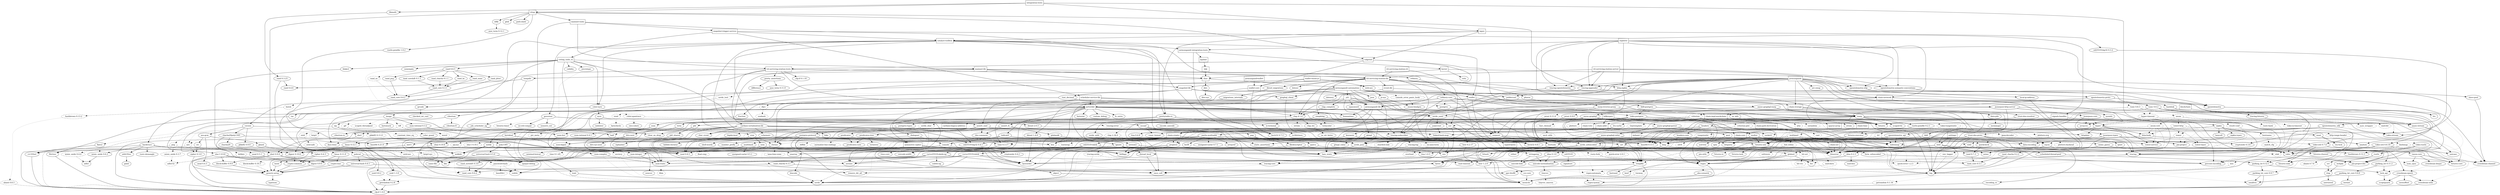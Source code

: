 digraph {
    0 [ label = "catalyst-toolbox" shape = box]
    1 [ label = "chain-addr" shape = box]
    2 [ label = "chain-core" shape = box]
    3 [ label = "chain-ser" shape = box]
    4 [ label = "chain-crypto" shape = box]
    5 [ label = "typed-bytes" shape = box]
    6 [ label = "chain-impl-mockchain" shape = box]
    7 [ label = "cardano-legacy-address" shape = box]
    8 [ label = "chain-time" shape = box]
    9 [ label = "chain-vote" shape = box]
    10 [ label = "imhamt" shape = box]
    11 [ label = "sparse-array" shape = box]
    12 [ label = "chain-storage" shape = box]
    13 [ label = "jcli" shape = box]
    14 [ label = "jormungandr-lib" shape = box]
    15 [ label = "jormungandr-automation" shape = box]
    16 [ label = "jortestkit" shape = box]
    17 [ label = "jormungandr-integration-tests" shape = box]
    18 [ label = "hersir" shape = box]
    19 [ label = "thor" shape = box]
    20 [ label = "loki" shape = box]
    21 [ label = "mjolnir" shape = box]
    22 [ label = "snapshot-lib" shape = box]
    23 [ label = "symmetric-cipher" shape = box]
    24 [ label = "vit-servicing-station-lib" shape = box]
    25 [ label = "event-db" shape = box]
    26 [ label = "vit-servicing-station-tests" shape = box]
    27 [ label = "wallet" shape = box]
    28 [ label = "chain-path-derivation" shape = box]
    29 [ label = "hdkeygen" shape = box]
    30 [ label = "chain-network" shape = box]
    31 [ label = "jormungandrwallet" shape = box]
    32 [ label = "wallet-core" shape = box]
    33 [ label = "wallet-wasm-js" shape = box]
    34 [ label = "jormungandr" shape = box]
    35 [ label = "explorer" shape = box]
    36 [ label = "settings" shape = box]
    37 [ label = "blockchain" shape = box]
    38 [ label = "vit-servicing-station-cli" shape = box]
    39 [ label = "vit-servicing-station-server" shape = box]
    40 [ label = "iapyx" shape = box]
    41 [ label = "valgrind" shape = box]
    42 [ label = "vitup" shape = box]
    43 [ label = "mainnet-lib" shape = box]
    44 [ label = "mainnet-tools" shape = box]
    45 [ label = "scheduler-service-lib" shape = box]
    46 [ label = "signals-handler" shape = box]
    47 [ label = "snapshot-trigger-service" shape = box]
    48 [ label = "voting_tools_rs" shape = box]
    49 [ label = "integration-tests" shape = box]
    50 [ label = "assert_fs" ]
    51 [ label = "bech32 0.8.1" ]
    52 [ label = "clap 4.1.4" ]
    53 [ label = "color-eyre" ]
    54 [ label = "csv" ]
    55 [ label = "fraction" ]
    56 [ label = "futures" ]
    57 [ label = "gag" ]
    58 [ label = "governor" ]
    59 [ label = "graphql_client" ]
    60 [ label = "hex" ]
    61 [ label = "image" ]
    62 [ label = "itertools" ]
    63 [ label = "once_cell" ]
    64 [ label = "qrcode" ]
    65 [ label = "quircs" ]
    66 [ label = "rand 0.8.5" ]
    67 [ label = "rand_chacha 0.3.1" ]
    68 [ label = "rayon" ]
    69 [ label = "regex" ]
    70 [ label = "reqwest" ]
    71 [ label = "rust_decimal" ]
    72 [ label = "serde" ]
    73 [ label = "serde_json" ]
    74 [ label = "serde_yaml" ]
    75 [ label = "sscanf" ]
    76 [ label = "thiserror" ]
    77 [ label = "time 0.3.17" ]
    78 [ label = "tokio" ]
    79 [ label = "tracing" ]
    80 [ label = "tracing-subscriber" ]
    81 [ label = "url" ]
    82 [ label = "cryptoxide 0.4.2" ]
    83 [ label = "proptest" ]
    84 [ label = "quickcheck" ]
    85 [ label = "curve25519-dalek-ng" ]
    86 [ label = "ed25519-bip32 0.4.1" ]
    87 [ label = "ed25519-dalek" ]
    88 [ label = "generic-array" ]
    89 [ label = "rand_core 0.6.4" ]
    90 [ label = "sha2 0.10.6" ]
    91 [ label = "lazy_static" ]
    92 [ label = "strum" ]
    93 [ label = "cbor_event" ]
    94 [ label = "const_format" ]
    95 [ label = "criterion" style = dashed]
    96 [ label = "data-pile" ]
    97 [ label = "sled" ]
    98 [ label = "tempfile" ]
    99 [ label = "base64 0.13.1" ]
    100 [ label = "bincode" ]
    101 [ label = "bytes" ]
    102 [ label = "clap_complete" ]
    103 [ label = "gtmpl" ]
    104 [ label = "rpassword" ]
    105 [ label = "http" ]
    106 [ label = "humantime" ]
    107 [ label = "parity-multiaddr" ]
    108 [ label = "serde_with" ]
    109 [ label = "assert_cmd" ]
    110 [ label = "bytesize" ]
    111 [ label = "custom_debug" ]
    112 [ label = "flate2" ]
    113 [ label = "fs_extra" ]
    114 [ label = "json" ]
    115 [ label = "keynesis" ]
    116 [ label = "log" ]
    117 [ label = "netstat2" ]
    118 [ label = "os_info" ]
    119 [ label = "poldercast" ]
    120 [ label = "predicates" ]
    121 [ label = "prost 0.9.0" ]
    122 [ label = "semver" ]
    123 [ label = "sysinfo" ]
    124 [ label = "tar" ]
    125 [ label = "tokio-stream" ]
    126 [ label = "tonic 0.6.2" ]
    127 [ label = "warp" ]
    128 [ label = "zip" ]
    129 [ label = "console" ]
    130 [ label = "dialoguer" ]
    131 [ label = "indicatif" ]
    132 [ label = "sha-1 0.9.8" ]
    133 [ label = "sha2 0.9.9" ]
    134 [ label = "bech32 0.7.3" ]
    135 [ label = "yaml-rust" ]
    136 [ label = "ctrlc" ]
    137 [ label = "slave-pool" ]
    138 [ label = "cocoon" ]
    139 [ label = "dirs" ]
    140 [ label = "serde_test" style = dashed]
    141 [ label = "zeroize" ]
    142 [ label = "diesel 1.4.8" ]
    143 [ label = "diesel_migrations" ]
    144 [ label = "dotenv" ]
    145 [ label = "http-zipkin" ]
    146 [ label = "notify" ]
    147 [ label = "r2d2" ]
    148 [ label = "simplelog" ]
    149 [ label = "tracing-futures" ]
    150 [ label = "bb8" ]
    151 [ label = "bb8-postgres" ]
    152 [ label = "dotenvy" ]
    153 [ label = "tokio-postgres" ]
    154 [ label = "cfg-if 0.1.10" ]
    155 [ label = "chrono" ]
    156 [ label = "dyn-clone" ]
    157 [ label = "fake" ]
    158 [ label = "hyper" ]
    159 [ label = "postgres" ]
    160 [ label = "pretty_assertions" ]
    161 [ label = "rand 0.7.3" ]
    162 [ label = "rand_core 0.5.1" ]
    163 [ label = "refinery" ]
    164 [ label = "hashlink" ]
    165 [ label = "http-body" ]
    166 [ label = "pin-project" ]
    167 [ label = "clear_on_drop" ]
    168 [ label = "console_error_panic_hook" style = dashed]
    169 [ label = "getrandom 0.2.8" ]
    170 [ label = "js-sys" ]
    171 [ label = "wasm-bindgen" ]
    172 [ label = "web-sys" ]
    173 [ label = "arc-swap" ]
    174 [ label = "jsonrpsee-core" ]
    175 [ label = "jsonrpsee-http-server" ]
    176 [ label = "linked-hash-map" ]
    177 [ label = "local-ip-address" ]
    178 [ label = "lru" ]
    179 [ label = "opentelemetry" ]
    180 [ label = "opentelemetry-otlp" ]
    181 [ label = "opentelemetry-semantic-conventions" ]
    182 [ label = "tokio-util 0.6.10" ]
    183 [ label = "tracing-appender" ]
    184 [ label = "tracing-opentelemetry" ]
    185 [ label = "trust-dns-resolver" ]
    186 [ label = "anyhow" ]
    187 [ label = "async-graphql" ]
    188 [ label = "async-graphql-warp" ]
    189 [ label = "futures-channel" ]
    190 [ label = "futures-util" ]
    191 [ label = "ed25519-bip32 0.3.2" ]
    192 [ label = "prettytable-rs" ]
    193 [ label = "warp-reverse-proxy" ]
    194 [ label = "diffy" ]
    195 [ label = "glob" ]
    196 [ label = "path-slash" ]
    197 [ label = "rustls" ]
    198 [ label = "rustls-pemfile 1.0.2" ]
    199 [ label = "tempdir" ]
    200 [ label = "tokio-rustls" ]
    201 [ label = "uuid 0.8.2" ]
    202 [ label = "walkdir" ]
    203 [ label = "cardano-serialization-lib" ]
    204 [ label = "pharos" ]
    205 [ label = "job_scheduler_ng" ]
    206 [ label = "num-traits" ]
    207 [ label = "uuid 1.3.0" ]
    208 [ label = "bigdecimal" ]
    209 [ label = "blake2" ]
    210 [ label = "bytekind" ]
    211 [ label = "ciborium" ]
    212 [ label = "diesel 2.0.3" ]
    213 [ label = "microtype" ]
    214 [ label = "nonempty" ]
    215 [ label = "rand 0.6.5" ]
    216 [ label = "rand_core 0.4.2" ]
    217 [ label = "validity" ]
    218 [ label = "base64 0.21.0" ]
    219 [ label = "cfg-if 1.0.0" ]
    220 [ label = "libmath" ]
    221 [ label = "rand_chacha 0.2.2" ]
    222 [ label = "doc-comment" ]
    223 [ label = "globwalk" ]
    224 [ label = "predicates-core" ]
    225 [ label = "predicates-tree" ]
    226 [ label = "bitflags" ]
    227 [ label = "clap_lex" ]
    228 [ label = "is-terminal" ]
    229 [ label = "strsim" style = dashed]
    230 [ label = "termcolor" style = dashed]
    231 [ label = "backtrace" ]
    232 [ label = "color-spantrace" style = dashed]
    233 [ label = "eyre" ]
    234 [ label = "indenter" ]
    235 [ label = "owo-colors" ]
    236 [ label = "tracing-error" style = dashed]
    237 [ label = "bstr 0.2.17" ]
    238 [ label = "csv-core" ]
    239 [ label = "itoa 0.4.8" ]
    240 [ label = "ryu" ]
    241 [ label = "num" ]
    242 [ label = "futures-core" ]
    243 [ label = "futures-executor" ]
    244 [ label = "futures-io" ]
    245 [ label = "futures-sink" ]
    246 [ label = "futures-task" ]
    247 [ label = "filedescriptor" ]
    248 [ label = "futures-timer" style = dashed]
    249 [ label = "no-std-compat" ]
    250 [ label = "nonzero_ext" ]
    251 [ label = "parking_lot 0.12.1" ]
    252 [ label = "smallvec" ]
    253 [ label = "bytemuck" ]
    254 [ label = "byteorder" ]
    255 [ label = "color_quant" ]
    256 [ label = "gif" style = dashed]
    257 [ label = "jpeg-decoder" style = dashed]
    258 [ label = "num-iter" ]
    259 [ label = "num-rational 0.3.2" ]
    260 [ label = "png" style = dashed]
    261 [ label = "scoped_threadpool" style = dashed]
    262 [ label = "tiff" style = dashed]
    263 [ label = "either" ]
    264 [ label = "checked_int_cast" ]
    265 [ label = "ppv-lite86" ]
    266 [ label = "rayon-core" ]
    267 [ label = "aho-corasick" ]
    268 [ label = "memchr" ]
    269 [ label = "regex-syntax" ]
    270 [ label = "serde_urlencoded" ]
    271 [ label = "tower-service" ]
    272 [ label = "arrayvec" ]
    273 [ label = "borsh" style = dashed]
    274 [ label = "bytecheck" style = dashed]
    275 [ label = "rkyv" style = dashed]
    276 [ label = "itoa 1.0.5" ]
    277 [ label = "indexmap" ]
    278 [ label = "time-core" ]
    279 [ label = "mio" style = dashed]
    280 [ label = "num_cpus" ]
    281 [ label = "pin-project-lite" ]
    282 [ label = "tracing-core" ]
    283 [ label = "matchers" style = dashed]
    284 [ label = "nu-ansi-term" style = dashed]
    285 [ label = "sharded-slab" style = dashed]
    286 [ label = "thread_local" ]
    287 [ label = "tracing-log" style = dashed]
    288 [ label = "tracing-serde" style = dashed]
    289 [ label = "form_urlencoded" ]
    290 [ label = "idna 0.3.0" ]
    291 [ label = "percent-encoding" ]
    292 [ label = "bit-set" style = dashed]
    293 [ label = "quick-error 2.0.1" style = dashed]
    294 [ label = "rand_xorshift 0.3.0" ]
    295 [ label = "rusty-fork" style = dashed]
    296 [ label = "unarray" ]
    297 [ label = "env_logger" style = dashed]
    298 [ label = "digest 0.9.0" ]
    299 [ label = "subtle-ng" ]
    300 [ label = "curve25519-dalek" ]
    301 [ label = "ed25519" ]
    302 [ label = "typenum" ]
    303 [ label = "digest 0.10.6" ]
    304 [ label = "atty" style = dashed]
    305 [ label = "cast" style = dashed]
    306 [ label = "clap 2.34.0" style = dashed]
    307 [ label = "criterion-plot" style = dashed]
    308 [ label = "oorandom" style = dashed]
    309 [ label = "plotters" style = dashed]
    310 [ label = "serde_cbor" style = dashed]
    311 [ label = "tinytemplate" style = dashed]
    312 [ label = "memmap2" ]
    313 [ label = "crc32fast" ]
    314 [ label = "crossbeam-epoch" ]
    315 [ label = "crossbeam-utils" ]
    316 [ label = "fxhash" ]
    317 [ label = "libc" ]
    318 [ label = "parking_lot 0.11.2" ]
    319 [ label = "fastrand" ]
    320 [ label = "remove_dir_all" ]
    321 [ label = "gtmpl_value" ]
    322 [ label = "fnv" ]
    323 [ label = "arrayref" ]
    324 [ label = "bs58" ]
    325 [ label = "data-encoding" ]
    326 [ label = "multihash" ]
    327 [ label = "static_assertions" ]
    328 [ label = "unsigned-varint 0.7.1" ]
    329 [ label = "bstr 1.2.0" ]
    330 [ label = "wait-timeout" ]
    331 [ label = "miniz_oxide 0.6.2" ]
    332 [ label = "cryptoxide 0.3.6" ]
    333 [ label = "difflib" style = dashed]
    334 [ label = "float-cmp" style = dashed]
    335 [ label = "normalize-line-endings" style = dashed]
    336 [ label = "filetime" ]
    337 [ label = "tokio-util 0.7.4" ]
    338 [ label = "async-stream" ]
    339 [ label = "h2" style = dashed]
    340 [ label = "hyper-timeout" style = dashed]
    341 [ label = "tower" style = dashed]
    342 [ label = "tower-layer" ]
    343 [ label = "headers" ]
    344 [ label = "mime" ]
    345 [ label = "mime_guess" ]
    346 [ label = "multipart" style = dashed]
    347 [ label = "rustls-pemfile 0.2.1" ]
    348 [ label = "scoped-tls" ]
    349 [ label = "tokio-tungstenite" style = dashed]
    350 [ label = "aes" style = dashed]
    351 [ label = "bzip2" style = dashed]
    352 [ label = "constant_time_eq" style = dashed]
    353 [ label = "hmac 0.12.1" ]
    354 [ label = "pbkdf2 0.11.0" style = dashed]
    355 [ label = "sha1" ]
    356 [ label = "zstd" style = dashed]
    357 [ label = "unicode-width" ]
    358 [ label = "shell-words" ]
    359 [ label = "number_prefix" ]
    360 [ label = "block-buffer 0.9.0" ]
    361 [ label = "opaque-debug" ]
    362 [ label = "crossbeam-channel" ]
    363 [ label = "aes-gcm" ]
    364 [ label = "chacha20poly1305" ]
    365 [ label = "hmac 0.11.0" ]
    366 [ label = "pbkdf2 0.9.0" ]
    367 [ label = "dirs-sys" ]
    368 [ label = "pq-sys" style = dashed]
    369 [ label = "migrations_internals" ]
    370 [ label = "zipkin" ]
    371 [ label = "scheduled-thread-pool" ]
    372 [ label = "fallible-iterator" ]
    373 [ label = "phf" ]
    374 [ label = "postgres-protocol" ]
    375 [ label = "postgres-types" ]
    376 [ label = "socket2" ]
    377 [ label = "iana-time-zone" style = dashed]
    378 [ label = "num-integer" ]
    379 [ label = "time 0.1.45" style = dashed]
    380 [ label = "httparse" ]
    381 [ label = "httpdate" ]
    382 [ label = "want" ]
    383 [ label = "ansi_term 0.11.0" ]
    384 [ label = "difference" ]
    385 [ label = "getrandom 0.1.16" style = dashed]
    386 [ label = "refinery-core" ]
    387 [ label = "hashbrown 0.12.3" ]
    388 [ label = "beef" ]
    389 [ label = "jsonrpsee-types" ]
    390 [ label = "rustc-hash" style = dashed]
    391 [ label = "globset" ]
    392 [ label = "unicase" ]
    393 [ label = "opentelemetry_api" ]
    394 [ label = "opentelemetry_sdk" ]
    395 [ label = "opentelemetry-proto" ]
    396 [ label = "prost 0.11.6" style = dashed]
    397 [ label = "tonic 0.8.3" style = dashed]
    398 [ label = "slab" style = dashed]
    399 [ label = "lru-cache" ]
    400 [ label = "resolv-conf" style = dashed]
    401 [ label = "trust-dns-proto" ]
    402 [ label = "async-graphql-parser" ]
    403 [ label = "async-graphql-value" ]
    404 [ label = "fast_chemail" style = dashed]
    405 [ label = "multer" ]
    406 [ label = "pin-utils" ]
    407 [ label = "encode_unicode" ]
    408 [ label = "term" ]
    409 [ label = "ansi_term 0.12.1" ]
    410 [ label = "ring" ]
    411 [ label = "sct" ]
    412 [ label = "webpki" ]
    413 [ label = "rand 0.4.6" ]
    414 [ label = "same-file" ]
    415 [ label = "num-bigint" ]
    416 [ label = "schemars" ]
    417 [ label = "cron" ]
    418 [ label = "libm" style = dashed]
    419 [ label = "ciborium-io" ]
    420 [ label = "ciborium-ll" ]
    421 [ label = "secrecy" style = dashed]
    422 [ label = "rand_chacha 0.1.1" ]
    423 [ label = "rand_hc" ]
    424 [ label = "rand_isaac" ]
    425 [ label = "rand_jitter" ]
    426 [ label = "rand_os" style = dashed]
    427 [ label = "rand_pcg" ]
    428 [ label = "rand_xorshift 0.1.1" ]
    429 [ label = "rand 0.3.23" ]
    430 [ label = "ignore" ]
    431 [ label = "termtree" ]
    432 [ label = "os_str_bytes" ]
    433 [ label = "io-lifetimes" ]
    434 [ label = "addr2line" ]
    435 [ label = "object" ]
    436 [ label = "rustc-demangle" ]
    437 [ label = "regex-automata" style = dashed]
    438 [ label = "num-complex" ]
    439 [ label = "num-rational 0.4.1" ]
    440 [ label = "lock_api" ]
    441 [ label = "parking_lot_core 0.9.7" ]
    442 [ label = "weezl" style = dashed]
    443 [ label = "deflate" style = dashed]
    444 [ label = "miniz_oxide 0.3.7" style = dashed]
    445 [ label = "miniz_oxide 0.4.4" style = dashed]
    446 [ label = "crossbeam-deque" ]
    447 [ label = "hashbrown 0.13.2" style = dashed]
    448 [ label = "ptr_meta" style = dashed]
    449 [ label = "rend" style = dashed]
    450 [ label = "seahash" style = dashed]
    451 [ label = "overload" style = dashed]
    452 [ label = "unicode-bidi" ]
    453 [ label = "unicode-normalization" ]
    454 [ label = "bit-vec" style = dashed]
    455 [ label = "quick-error 1.2.3" style = dashed]
    456 [ label = "subtle" ]
    457 [ label = "signature" ]
    458 [ label = "block-buffer 0.10.3" style = dashed]
    459 [ label = "crypto-common" ]
    460 [ label = "textwrap" style = dashed]
    461 [ label = "plotters-backend" style = dashed]
    462 [ label = "plotters-svg" style = dashed]
    463 [ label = "half" ]
    464 [ label = "memoffset" ]
    465 [ label = "scopeguard" ]
    466 [ label = "instant" ]
    467 [ label = "parking_lot_core 0.8.6" ]
    468 [ label = "unsigned-varint 0.5.1" ]
    469 [ label = "adler" ]
    470 [ label = "tokio-io-timeout" style = dashed]
    471 [ label = "headers-core" ]
    472 [ label = "buf_redux" style = dashed]
    473 [ label = "safemem" style = dashed]
    474 [ label = "twoway" style = dashed]
    475 [ label = "tungstenite" style = dashed]
    476 [ label = "cipher 0.3.0" ]
    477 [ label = "bzip2-sys" style = dashed]
    478 [ label = "password-hash" style = dashed]
    479 [ label = "zstd-safe" style = dashed]
    480 [ label = "aead 0.4.3" ]
    481 [ label = "ctr" ]
    482 [ label = "ghash" ]
    483 [ label = "aead 0.5.1" ]
    484 [ label = "chacha20" ]
    485 [ label = "cipher 0.4.3" ]
    486 [ label = "poly1305" ]
    487 [ label = "crypto-mac" ]
    488 [ label = "lazycell" ]
    489 [ label = "zipkin-types" ]
    490 [ label = "phf_shared" ]
    491 [ label = "md-5" ]
    492 [ label = "stringprep" ]
    493 [ label = "try-lock" ]
    494 [ label = "siphasher" ]
    495 [ label = "toml" ]
    496 [ label = "ahash 0.7.6" style = dashed]
    497 [ label = "dashmap" style = dashed]
    498 [ label = "axum" style = dashed]
    499 [ label = "hostname" style = dashed]
    500 [ label = "idna 0.2.3" ]
    501 [ label = "ipnet" ]
    502 [ label = "tinyvec" ]
    503 [ label = "pest" ]
    504 [ label = "ascii_utils" style = dashed]
    505 [ label = "encoding_rs" ]
    506 [ label = "spin" ]
    507 [ label = "dirs-next" ]
    508 [ label = "untrusted" ]
    509 [ label = "nom" ]
    510 [ label = "rand_core 0.3.1" ]
    511 [ label = "gimli" ]
    512 [ label = "adler32" style = dashed]
    513 [ label = "ahash 0.8.3" style = dashed]
    514 [ label = "sha-1 0.10.1" style = dashed]
    515 [ label = "utf-8" style = dashed]
    516 [ label = "base64ct" style = dashed]
    517 [ label = "zstd-sys" style = dashed]
    518 [ label = "polyval" ]
    519 [ label = "inout" ]
    520 [ label = "universal-hash 0.5.0" ]
    521 [ label = "axum-core" style = dashed]
    522 [ label = "matchit" style = dashed]
    523 [ label = "sync_wrapper" style = dashed]
    524 [ label = "tower-http" style = dashed]
    525 [ label = "match_cfg" style = dashed]
    526 [ label = "matches" ]
    527 [ label = "tinyvec_macros" style = dashed]
    528 [ label = "ucd-trie" ]
    529 [ label = "dirs-sys-next" ]
    530 [ label = "minimal-lexical" ]
    531 [ label = "universal-hash 0.4.1" ]
    532 [ label = "http-range-header" style = dashed]
    0 -> 53 [ ]
    0 -> 57 [ ]
    0 -> 58 [ ]
    0 -> 17 [ ]
    0 -> 64 [ ]
    0 -> 65 [ ]
    0 -> 75 [ ]
    0 -> 23 [ ]
    0 -> 24 [ ]
    0 -> 27 [ ]
    1 -> 2 [ ]
    1 -> 4 [ ]
    2 -> 3 [ ]
    3 -> 76 [ ]
    4 -> 51 [ ]
    4 -> 85 [ ]
    4 -> 86 [ ]
    4 -> 87 [ ]
    4 -> 60 [ ]
    4 -> 83 [ style = dotted]
    4 -> 84 [ style = dotted]
    4 -> 68 [ ]
    4 -> 90 [ ]
    4 -> 5 [ ]
    6 -> 7 [ ]
    6 -> 1 [ ]
    6 -> 8 [ ]
    6 -> 9 [ ]
    6 -> 10 [ ]
    6 -> 11 [ ]
    6 -> 92 [ ]
    6 -> 79 [ ]
    7 -> 93 [ ]
    7 -> 86 [ ]
    8 -> 2 [ ]
    8 -> 83 [ style = dotted]
    8 -> 84 [ style = dotted]
    9 -> 2 [ ]
    9 -> 4 [ ]
    9 -> 94 [ ]
    10 -> 83 [ style = dotted]
    10 -> 76 [ ]
    12 -> 95 [ style = dotted]
    12 -> 96 [ ]
    12 -> 89 [ style = dotted]
    12 -> 97 [ ]
    12 -> 98 [ style = dotted]
    12 -> 76 [ ]
    13 -> 100 [ ]
    13 -> 102 [ ]
    13 -> 103 [ ]
    13 -> 14 [ ]
    13 -> 70 [ ]
    13 -> 104 [ ]
    13 -> 74 [ ]
    14 -> 6 [ ]
    14 -> 105 [ ]
    14 -> 106 [ ]
    14 -> 107 [ ]
    14 -> 108 [ ]
    15 -> 109 [ ]
    15 -> 12 [ ]
    15 -> 59 [ ]
    15 -> 13 [ ]
    15 -> 16 [ ]
    15 -> 114 [ ]
    15 -> 117 [ ]
    15 -> 119 [ ]
    15 -> 126 [ ]
    15 -> 80 [ ]
    16 -> 50 [ ]
    16 -> 51 [ ]
    16 -> 110 [ ]
    16 -> 54 [ ]
    16 -> 111 [ ]
    16 -> 130 [ ]
    16 -> 113 [ ]
    16 -> 60 [ ]
    16 -> 106 [ ]
    16 -> 131 [ ]
    16 -> 118 [ ]
    16 -> 70 [ ]
    16 -> 122 [ ]
    16 -> 74 [ ]
    16 -> 132 [ ]
    16 -> 133 [ ]
    16 -> 123 [ ]
    16 -> 124 [ ]
    16 -> 127 [ ]
    16 -> 128 [ ]
    17 -> 134 [ ]
    17 -> 18 [ ]
    17 -> 21 [ ]
    18 -> 136 [ ]
    18 -> 137 [ ]
    18 -> 19 [ ]
    19 -> 138 [ ]
    19 -> 139 [ ]
    19 -> 15 [ ]
    20 -> 19 [ ]
    21 -> 20 [ ]
    22 -> 55 [ ]
    22 -> 59 [ ]
    22 -> 14 [ ]
    22 -> 70 [ ]
    22 -> 71 [ ]
    22 -> 140 [ style = dotted]
    23 -> 82 [ ]
    23 -> 66 [ ]
    23 -> 76 [ ]
    23 -> 141 [ ]
    24 -> 52 [ ]
    24 -> 143 [ ]
    24 -> 144 [ ]
    24 -> 25 [ ]
    24 -> 145 [ ]
    24 -> 62 [ ]
    24 -> 146 [ ]
    24 -> 148 [ ]
    24 -> 22 [ ]
    24 -> 149 [ ]
    24 -> 80 [ ]
    24 -> 127 [ ]
    25 -> 151 [ ]
    25 -> 152 [ ]
    26 -> 109 [ ]
    26 -> 154 [ ]
    26 -> 156 [ ]
    26 -> 157 [ ]
    26 -> 16 [ ]
    26 -> 160 [ ]
    26 -> 163 [ ]
    26 -> 24 [ ]
    27 -> 164 [ ]
    27 -> 29 [ ]
    27 -> 62 [ ]
    27 -> 14 [ ]
    28 -> 76 [ ]
    29 -> 7 [ ]
    29 -> 1 [ ]
    29 -> 28 [ ]
    30 -> 4 [ ]
    30 -> 56 [ ]
    30 -> 76 [ ]
    30 -> 126 [ ]
    31 -> 32 [ ]
    32 -> 134 [ ]
    32 -> 23 [ ]
    32 -> 27 [ ]
    33 -> 167 [ ]
    33 -> 168 [ style = dotted]
    33 -> 32 [ ]
    33 -> 172 [ ]
    34 -> 173 [ ]
    34 -> 30 [ ]
    34 -> 12 [ ]
    34 -> 52 [ ]
    34 -> 145 [ ]
    34 -> 14 [ ]
    34 -> 175 [ ]
    34 -> 177 [ ]
    34 -> 180 [ ]
    34 -> 181 [ ]
    34 -> 119 [ ]
    34 -> 70 [ ]
    34 -> 74 [ ]
    34 -> 183 [ ]
    34 -> 184 [ ]
    34 -> 185 [ ]
    34 -> 127 [ ]
    35 -> 186 [ ]
    35 -> 188 [ ]
    35 -> 30 [ ]
    35 -> 145 [ ]
    35 -> 17 [ ]
    35 -> 180 [ ]
    35 -> 181 [ ]
    35 -> 183 [ ]
    35 -> 184 [ ]
    36 -> 97 [ ]
    36 -> 76 [ ]
    37 -> 6 [ ]
    37 -> 178 [ ]
    38 -> 54 [ ]
    38 -> 24 [ ]
    39 -> 180 [ ]
    39 -> 181 [ ]
    39 -> 183 [ ]
    39 -> 184 [ ]
    39 -> 24 [ ]
    40 -> 0 [ ]
    40 -> 191 [ ]
    40 -> 192 [ ]
    40 -> 41 [ ]
    41 -> 15 [ ]
    41 -> 26 [ ]
    41 -> 32 [ ]
    41 -> 193 [ ]
    42 -> 194 [ ]
    42 -> 195 [ ]
    42 -> 44 [ ]
    42 -> 196 [ ]
    42 -> 198 [ ]
    42 -> 183 [ ]
    42 -> 201 [ ]
    42 -> 41 [ ]
    43 -> 203 [ ]
    43 -> 204 [ ]
    43 -> 22 [ ]
    43 -> 199 [ ]
    43 -> 19 [ ]
    44 -> 205 [ ]
    44 -> 192 [ ]
    44 -> 47 [ ]
    44 -> 26 [ ]
    45 -> 155 [ ]
    45 -> 52 [ ]
    45 -> 56 [ ]
    45 -> 16 [ ]
    45 -> 207 [ ]
    46 -> 56 [ ]
    46 -> 78 [ ]
    47 -> 0 [ ]
    47 -> 45 [ ]
    47 -> 46 [ ]
    47 -> 48 [ ]
    48 -> 209 [ ]
    48 -> 210 [ ]
    48 -> 211 [ ]
    48 -> 53 [ ]
    48 -> 212 [ ]
    48 -> 43 [ ]
    48 -> 213 [ ]
    48 -> 214 [ ]
    48 -> 215 [ ]
    48 -> 217 [ ]
    49 -> 40 [ ]
    49 -> 220 [ ]
    49 -> 221 [ ]
    49 -> 42 [ ]
    50 -> 222 [ ]
    50 -> 223 [ ]
    50 -> 120 [ ]
    50 -> 225 [ ]
    50 -> 98 [ ]
    52 -> 226 [ ]
    52 -> 227 [ ]
    52 -> 228 [ style = dotted]
    52 -> 63 [ style = dotted]
    52 -> 229 [ style = dotted]
    52 -> 230 [ style = dotted]
    53 -> 231 [ ]
    53 -> 232 [ style = dotted]
    53 -> 233 [ ]
    54 -> 237 [ ]
    54 -> 238 [ ]
    54 -> 239 [ ]
    54 -> 240 [ ]
    55 -> 91 [ style = dotted]
    55 -> 241 [ ]
    56 -> 243 [ style = dotted]
    57 -> 247 [ ]
    57 -> 98 [ ]
    58 -> 56 [ style = dotted]
    58 -> 248 [ style = dotted]
    58 -> 249 [ ]
    58 -> 250 [ ]
    58 -> 251 [ ]
    58 -> 66 [ style = dotted]
    59 -> 73 [ ]
    61 -> 253 [ ]
    61 -> 256 [ style = dotted]
    61 -> 258 [ ]
    61 -> 259 [ ]
    61 -> 260 [ style = dotted]
    61 -> 261 [ style = dotted]
    61 -> 262 [ style = dotted]
    62 -> 263 [ ]
    64 -> 264 [ ]
    64 -> 61 [ style = dotted]
    65 -> 206 [ ]
    65 -> 76 [ ]
    66 -> 67 [ style = dotted]
    67 -> 265 [ ]
    67 -> 89 [ ]
    68 -> 263 [ ]
    68 -> 266 [ ]
    69 -> 267 [ style = dotted]
    69 -> 269 [ ]
    70 -> 218 [ ]
    70 -> 190 [ ]
    70 -> 105 [ ]
    70 -> 73 [ style = dotted]
    70 -> 270 [ ]
    70 -> 271 [ ]
    70 -> 81 [ ]
    71 -> 272 [ ]
    71 -> 273 [ style = dotted]
    71 -> 206 [ ]
    71 -> 159 [ style = dotted]
    71 -> 275 [ style = dotted]
    71 -> 73 [ style = dotted]
    73 -> 276 [ ]
    73 -> 240 [ ]
    73 -> 72 [ ]
    74 -> 277 [ ]
    74 -> 240 [ ]
    74 -> 135 [ ]
    75 -> 94 [ ]
    75 -> 91 [ ]
    75 -> 69 [ ]
    77 -> 276 [ style = dotted]
    77 -> 72 [ style = dotted]
    77 -> 278 [ ]
    78 -> 101 [ style = dotted]
    78 -> 268 [ style = dotted]
    78 -> 279 [ style = dotted]
    78 -> 280 [ style = dotted]
    78 -> 251 [ style = dotted]
    78 -> 281 [ ]
    79 -> 116 [ style = dotted]
    79 -> 281 [ ]
    79 -> 282 [ ]
    80 -> 283 [ style = dotted]
    80 -> 284 [ style = dotted]
    80 -> 69 [ style = dotted]
    80 -> 73 [ style = dotted]
    80 -> 285 [ style = dotted]
    80 -> 252 [ style = dotted]
    80 -> 286 [ style = dotted]
    80 -> 77 [ style = dotted]
    80 -> 79 [ style = dotted]
    80 -> 287 [ style = dotted]
    80 -> 288 [ style = dotted]
    81 -> 289 [ ]
    81 -> 290 [ ]
    81 -> 72 [ style = dotted]
    83 -> 292 [ style = dotted]
    83 -> 226 [ ]
    83 -> 254 [ ]
    83 -> 91 [ style = dotted]
    83 -> 206 [ ]
    83 -> 293 [ style = dotted]
    83 -> 66 [ ]
    83 -> 294 [ ]
    83 -> 269 [ style = dotted]
    83 -> 295 [ style = dotted]
    83 -> 296 [ ]
    84 -> 297 [ style = dotted]
    84 -> 161 [ ]
    85 -> 254 [ ]
    85 -> 298 [ ]
    85 -> 89 [ ]
    85 -> 299 [ ]
    85 -> 141 [ ]
    86 -> 82 [ ]
    87 -> 300 [ ]
    87 -> 301 [ ]
    87 -> 161 [ style = dotted]
    87 -> 72 [ style = dotted]
    87 -> 133 [ ]
    88 -> 302 [ ]
    89 -> 169 [ style = dotted]
    90 -> 303 [ ]
    95 -> 304 [ style = dashed]
    95 -> 306 [ style = dashed]
    95 -> 307 [ style = dashed]
    95 -> 54 [ style = dashed]
    95 -> 56 [ style = dotted]
    95 -> 308 [ style = dashed]
    95 -> 309 [ style = dashed]
    95 -> 68 [ style = dashed]
    95 -> 69 [ style = dashed]
    95 -> 310 [ style = dashed]
    95 -> 311 [ style = dashed]
    95 -> 78 [ style = dotted]
    95 -> 202 [ style = dashed]
    96 -> 312 [ ]
    97 -> 313 [ ]
    97 -> 314 [ ]
    97 -> 316 [ ]
    97 -> 317 [ ]
    97 -> 116 [ ]
    97 -> 318 [ ]
    98 -> 219 [ ]
    98 -> 319 [ ]
    98 -> 320 [ ]
    100 -> 72 [ ]
    101 -> 72 [ style = dotted]
    102 -> 52 [ ]
    103 -> 321 [ ]
    103 -> 62 [ ]
    103 -> 91 [ ]
    103 -> 291 [ ]
    104 -> 73 [ ]
    105 -> 101 [ ]
    105 -> 322 [ ]
    105 -> 276 [ ]
    107 -> 323 [ ]
    107 -> 324 [ ]
    107 -> 254 [ ]
    107 -> 325 [ ]
    107 -> 326 [ ]
    107 -> 327 [ ]
    107 -> 328 [ ]
    107 -> 81 [ style = dotted]
    108 -> 99 [ style = dotted]
    108 -> 155 [ style = dotted]
    108 -> 60 [ style = dotted]
    108 -> 277 [ style = dotted]
    108 -> 73 [ style = dotted]
    108 -> 77 [ style = dotted]
    109 -> 329 [ ]
    109 -> 222 [ ]
    109 -> 120 [ ]
    109 -> 225 [ ]
    109 -> 330 [ ]
    112 -> 313 [ ]
    112 -> 331 [ style = dotted]
    115 -> 332 [ ]
    115 -> 60 [ ]
    115 -> 67 [ ]
    115 -> 76 [ ]
    116 -> 219 [ ]
    116 -> 72 [ style = dotted]
    117 -> 226 [ ]
    117 -> 317 [ ]
    117 -> 76 [ ]
    118 -> 116 [ ]
    119 -> 115 [ ]
    119 -> 178 [ ]
    120 -> 333 [ style = dotted]
    120 -> 334 [ style = dotted]
    120 -> 62 [ ]
    120 -> 335 [ style = dotted]
    120 -> 224 [ ]
    120 -> 69 [ style = dotted]
    121 -> 101 [ ]
    122 -> 72 [ style = dotted]
    123 -> 68 [ style = dotted]
    124 -> 336 [ ]
    125 -> 337 [ style = dotted]
    126 -> 338 [ ]
    126 -> 99 [ ]
    126 -> 340 [ style = dotted]
    126 -> 291 [ ]
    126 -> 121 [ style = dotted]
    126 -> 125 [ ]
    126 -> 182 [ ]
    126 -> 341 [ style = dotted]
    126 -> 149 [ style = dotted]
    127 -> 343 [ ]
    127 -> 158 [ ]
    127 -> 346 [ style = dotted]
    127 -> 166 [ ]
    127 -> 347 [ ]
    127 -> 348 [ ]
    127 -> 73 [ ]
    127 -> 270 [ ]
    127 -> 200 [ style = dotted]
    127 -> 125 [ ]
    127 -> 349 [ style = dotted]
    128 -> 350 [ style = dotted]
    128 -> 254 [ ]
    128 -> 351 [ style = dotted]
    128 -> 352 [ style = dotted]
    128 -> 112 [ style = dotted]
    128 -> 354 [ style = dotted]
    128 -> 355 [ style = dotted]
    128 -> 77 [ style = dotted]
    128 -> 356 [ style = dotted]
    129 -> 91 [ ]
    129 -> 317 [ ]
    129 -> 357 [ style = dotted]
    130 -> 129 [ ]
    130 -> 358 [ ]
    130 -> 98 [ style = dotted]
    130 -> 141 [ style = dotted]
    131 -> 129 [ ]
    131 -> 359 [ ]
    131 -> 69 [ ]
    132 -> 360 [ ]
    132 -> 219 [ ]
    132 -> 298 [ ]
    132 -> 361 [ ]
    133 -> 360 [ ]
    133 -> 219 [ ]
    133 -> 298 [ ]
    133 -> 361 [ ]
    135 -> 176 [ ]
    137 -> 362 [ ]
    138 -> 363 [ ]
    138 -> 364 [ ]
    138 -> 366 [ ]
    138 -> 66 [ ]
    139 -> 367 [ ]
    140 -> 72 [ style = dashed]
    142 -> 226 [ style = dotted]
    142 -> 254 [ ]
    142 -> 155 [ style = dotted]
    142 -> 368 [ style = dotted]
    142 -> 147 [ style = dotted]
    142 -> 73 [ style = dotted]
    143 -> 369 [ ]
    145 -> 105 [ ]
    145 -> 370 [ ]
    146 -> 226 [ ]
    146 -> 362 [ style = dotted]
    146 -> 336 [ ]
    146 -> 317 [ ]
    146 -> 202 [ ]
    147 -> 116 [ ]
    147 -> 371 [ ]
    148 -> 155 [ ]
    148 -> 116 [ ]
    148 -> 230 [ style = dotted]
    149 -> 166 [ style = dotted]
    149 -> 79 [ ]
    150 -> 190 [ ]
    150 -> 78 [ ]
    151 -> 150 [ ]
    151 -> 153 [ ]
    153 -> 190 [ ]
    153 -> 291 [ ]
    153 -> 373 [ ]
    153 -> 375 [ ]
    153 -> 376 [ ]
    153 -> 337 [ ]
    155 -> 377 [ style = dotted]
    155 -> 378 [ ]
    155 -> 72 [ style = dotted]
    155 -> 379 [ style = dotted]
    157 -> 155 [ style = dotted]
    157 -> 105 [ style = dotted]
    157 -> 66 [ ]
    158 -> 339 [ style = dotted]
    158 -> 165 [ ]
    158 -> 380 [ ]
    158 -> 381 [ ]
    158 -> 376 [ style = dotted]
    158 -> 271 [ ]
    158 -> 382 [ ]
    159 -> 153 [ ]
    160 -> 383 [ ]
    160 -> 384 [ ]
    161 -> 162 [ ]
    162 -> 385 [ style = dotted]
    163 -> 386 [ ]
    164 -> 387 [ ]
    165 -> 105 [ ]
    165 -> 281 [ ]
    168 -> 171 [ style = dashed]
    169 -> 219 [ ]
    170 -> 171 [ ]
    171 -> 219 [ ]
    172 -> 170 [ ]
    174 -> 272 [ style = dotted]
    174 -> 158 [ style = dotted]
    174 -> 389 [ ]
    174 -> 66 [ style = dotted]
    174 -> 390 [ style = dotted]
    175 -> 391 [ ]
    175 -> 174 [ ]
    175 -> 91 [ ]
    175 -> 392 [ ]
    177 -> 76 [ ]
    178 -> 387 [ style = dotted]
    179 -> 394 [ ]
    180 -> 395 [ ]
    181 -> 179 [ ]
    182 -> 242 [ ]
    182 -> 245 [ ]
    182 -> 398 [ style = dotted]
    182 -> 78 [ ]
    183 -> 362 [ ]
    183 -> 80 [ ]
    184 -> 179 [ ]
    184 -> 80 [ ]
    185 -> 399 [ ]
    185 -> 400 [ style = dotted]
    185 -> 401 [ ]
    187 -> 402 [ ]
    187 -> 338 [ ]
    187 -> 99 [ ]
    187 -> 404 [ style = dotted]
    187 -> 405 [ ]
    187 -> 206 [ ]
    187 -> 63 [ ]
    187 -> 69 [ ]
    187 -> 270 [ ]
    187 -> 327 [ ]
    187 -> 98 [ ]
    188 -> 187 [ ]
    188 -> 127 [ ]
    189 -> 242 [ ]
    189 -> 245 [ style = dotted]
    190 -> 189 [ style = dotted]
    190 -> 244 [ style = dotted]
    190 -> 246 [ ]
    190 -> 268 [ style = dotted]
    190 -> 281 [ ]
    190 -> 406 [ ]
    190 -> 398 [ style = dotted]
    191 -> 332 [ ]
    192 -> 54 [ style = dotted]
    192 -> 407 [ ]
    192 -> 228 [ ]
    192 -> 408 [ ]
    192 -> 357 [ ]
    193 -> 91 [ ]
    193 -> 70 [ ]
    193 -> 127 [ ]
    194 -> 409 [ ]
    197 -> 116 [ style = dotted]
    197 -> 411 [ ]
    197 -> 412 [ ]
    198 -> 218 [ ]
    199 -> 413 [ ]
    199 -> 320 [ ]
    200 -> 197 [ ]
    200 -> 78 [ ]
    201 -> 169 [ style = dotted]
    201 -> 72 [ style = dotted]
    202 -> 414 [ ]
    203 -> 134 [ ]
    203 -> 93 [ ]
    203 -> 167 [ ]
    203 -> 86 [ ]
    203 -> 60 [ ]
    203 -> 62 [ ]
    203 -> 176 [ ]
    203 -> 415 [ ]
    203 -> 66 [ ]
    203 -> 416 [ ]
    203 -> 133 [ ]
    204 -> 56 [ ]
    205 -> 417 [ ]
    205 -> 207 [ ]
    206 -> 418 [ style = dotted]
    207 -> 169 [ style = dotted]
    207 -> 72 [ style = dotted]
    208 -> 415 [ ]
    209 -> 303 [ ]
    210 -> 60 [ style = dotted]
    210 -> 72 [ ]
    210 -> 296 [ ]
    211 -> 420 [ ]
    211 -> 72 [ ]
    212 -> 208 [ style = dotted]
    212 -> 226 [ style = dotted]
    212 -> 254 [ style = dotted]
    212 -> 368 [ style = dotted]
    212 -> 147 [ style = dotted]
    212 -> 73 [ style = dotted]
    213 -> 421 [ style = dotted]
    214 -> 72 [ style = dotted]
    215 -> 422 [ ]
    215 -> 423 [ ]
    215 -> 424 [ ]
    215 -> 425 [ ]
    215 -> 426 [ style = dotted]
    215 -> 427 [ ]
    215 -> 428 [ ]
    220 -> 429 [ ]
    221 -> 265 [ ]
    221 -> 162 [ ]
    223 -> 226 [ ]
    223 -> 430 [ ]
    225 -> 224 [ ]
    225 -> 431 [ ]
    227 -> 432 [ ]
    228 -> 433 [ ]
    231 -> 434 [ ]
    231 -> 219 [ ]
    231 -> 317 [ ]
    231 -> 331 [ ]
    231 -> 435 [ ]
    231 -> 436 [ ]
    232 -> 235 [ style = dashed]
    232 -> 236 [ style = dashed]
    233 -> 234 [ ]
    233 -> 63 [ ]
    236 -> 80 [ style = dashed]
    237 -> 91 [ style = dotted]
    237 -> 268 [ ]
    237 -> 437 [ style = dotted]
    237 -> 72 [ style = dotted]
    238 -> 268 [ ]
    241 -> 438 [ ]
    241 -> 258 [ ]
    241 -> 439 [ ]
    243 -> 190 [ ]
    247 -> 317 [ ]
    247 -> 76 [ ]
    251 -> 440 [ ]
    251 -> 441 [ ]
    256 -> 255 [ style = dashed]
    256 -> 442 [ style = dashed]
    257 -> 68 [ style = dotted]
    258 -> 378 [ ]
    259 -> 378 [ ]
    260 -> 226 [ style = dashed]
    260 -> 313 [ style = dashed]
    260 -> 443 [ style = dotted]
    260 -> 444 [ style = dashed]
    262 -> 257 [ style = dashed]
    262 -> 445 [ style = dashed]
    262 -> 442 [ style = dashed]
    266 -> 362 [ ]
    266 -> 446 [ ]
    266 -> 280 [ ]
    267 -> 268 [ ]
    270 -> 289 [ ]
    270 -> 276 [ ]
    270 -> 240 [ ]
    270 -> 72 [ ]
    273 -> 447 [ style = dashed]
    274 -> 448 [ style = dashed]
    275 -> 387 [ style = dotted]
    275 -> 449 [ style = dotted]
    275 -> 450 [ style = dashed]
    277 -> 387 [ ]
    277 -> 72 [ style = dotted]
    279 -> 116 [ style = dashed]
    282 -> 63 [ style = dotted]
    283 -> 437 [ style = dashed]
    284 -> 451 [ style = dashed]
    285 -> 91 [ style = dashed]
    286 -> 63 [ ]
    287 -> 91 [ style = dashed]
    287 -> 116 [ style = dashed]
    287 -> 282 [ style = dashed]
    288 -> 72 [ style = dashed]
    288 -> 282 [ style = dashed]
    289 -> 291 [ ]
    290 -> 452 [ ]
    290 -> 453 [ ]
    292 -> 454 [ style = dashed]
    294 -> 89 [ ]
    295 -> 322 [ style = dashed]
    295 -> 455 [ style = dashed]
    295 -> 98 [ style = dashed]
    295 -> 330 [ style = dotted]
    297 -> 116 [ style = dashed]
    297 -> 69 [ style = dotted]
    298 -> 88 [ ]
    300 -> 254 [ ]
    300 -> 298 [ ]
    300 -> 162 [ ]
    300 -> 456 [ ]
    300 -> 141 [ ]
    301 -> 457 [ ]
    303 -> 458 [ style = dotted]
    303 -> 459 [ ]
    303 -> 456 [ style = dotted]
    306 -> 226 [ style = dashed]
    306 -> 460 [ style = dashed]
    307 -> 305 [ style = dashed]
    307 -> 62 [ style = dashed]
    309 -> 206 [ style = dashed]
    309 -> 462 [ style = dotted]
    310 -> 463 [ style = dashed]
    310 -> 72 [ style = dashed]
    311 -> 73 [ style = dashed]
    313 -> 219 [ ]
    314 -> 315 [ ]
    314 -> 464 [ ]
    314 -> 465 [ ]
    315 -> 219 [ ]
    316 -> 254 [ ]
    318 -> 440 [ ]
    318 -> 467 [ ]
    326 -> 88 [ ]
    326 -> 468 [ ]
    329 -> 268 [ ]
    329 -> 63 [ style = dotted]
    329 -> 437 [ style = dotted]
    329 -> 72 [ style = dotted]
    331 -> 469 [ ]
    334 -> 206 [ style = dotted]
    336 -> 219 [ ]
    337 -> 242 [ ]
    337 -> 245 [ ]
    337 -> 78 [ ]
    337 -> 79 [ style = dotted]
    338 -> 242 [ ]
    339 -> 190 [ style = dashed]
    339 -> 105 [ style = dashed]
    339 -> 277 [ style = dashed]
    339 -> 337 [ style = dashed]
    340 -> 158 [ style = dashed]
    340 -> 470 [ style = dashed]
    341 -> 190 [ style = dotted]
    341 -> 277 [ style = dotted]
    341 -> 166 [ style = dotted]
    341 -> 66 [ style = dotted]
    341 -> 337 [ style = dotted]
    341 -> 342 [ style = dashed]
    341 -> 271 [ style = dashed]
    343 -> 99 [ ]
    343 -> 226 [ ]
    343 -> 471 [ ]
    343 -> 381 [ ]
    343 -> 344 [ ]
    343 -> 355 [ ]
    345 -> 344 [ ]
    345 -> 392 [ ]
    346 -> 472 [ style = dotted]
    346 -> 380 [ style = dotted]
    346 -> 116 [ style = dashed]
    346 -> 345 [ style = dashed]
    346 -> 455 [ style = dotted]
    346 -> 66 [ style = dashed]
    346 -> 98 [ style = dashed]
    346 -> 474 [ style = dotted]
    347 -> 99 [ ]
    349 -> 190 [ style = dashed]
    349 -> 78 [ style = dashed]
    349 -> 475 [ style = dashed]
    350 -> 219 [ style = dashed]
    350 -> 476 [ style = dashed]
    350 -> 361 [ style = dashed]
    351 -> 477 [ style = dashed]
    353 -> 303 [ ]
    354 -> 353 [ style = dotted]
    354 -> 478 [ style = dotted]
    354 -> 90 [ style = dotted]
    355 -> 303 [ ]
    356 -> 479 [ style = dashed]
    360 -> 88 [ ]
    362 -> 315 [ style = dotted]
    363 -> 480 [ ]
    363 -> 350 [ style = dotted]
    363 -> 481 [ ]
    363 -> 482 [ ]
    364 -> 483 [ ]
    364 -> 484 [ ]
    364 -> 486 [ ]
    365 -> 487 [ ]
    365 -> 298 [ ]
    366 -> 365 [ style = dotted]
    366 -> 133 [ style = dotted]
    369 -> 142 [ ]
    370 -> 488 [ ]
    370 -> 116 [ ]
    370 -> 281 [ ]
    370 -> 66 [ ]
    370 -> 489 [ ]
    371 -> 251 [ ]
    373 -> 490 [ ]
    374 -> 99 [ ]
    374 -> 254 [ ]
    374 -> 101 [ ]
    374 -> 372 [ ]
    374 -> 353 [ ]
    374 -> 491 [ ]
    374 -> 268 [ ]
    374 -> 66 [ ]
    374 -> 90 [ ]
    374 -> 492 [ ]
    375 -> 374 [ ]
    378 -> 206 [ ]
    379 -> 317 [ style = dashed]
    382 -> 116 [ ]
    382 -> 493 [ ]
    385 -> 219 [ style = dashed]
    386 -> 91 [ ]
    386 -> 159 [ style = dotted]
    386 -> 69 [ ]
    386 -> 76 [ ]
    386 -> 77 [ ]
    386 -> 495 [ ]
    386 -> 81 [ ]
    386 -> 202 [ ]
    387 -> 496 [ style = dotted]
    388 -> 72 [ style = dotted]
    389 -> 186 [ ]
    389 -> 388 [ ]
    389 -> 73 [ ]
    389 -> 76 [ ]
    389 -> 79 [ ]
    391 -> 329 [ ]
    391 -> 322 [ ]
    391 -> 116 [ style = dotted]
    391 -> 69 [ ]
    393 -> 322 [ style = dotted]
    393 -> 190 [ ]
    393 -> 277 [ ]
    393 -> 63 [ ]
    393 -> 76 [ ]
    394 -> 362 [ style = dotted]
    394 -> 497 [ style = dotted]
    394 -> 243 [ ]
    394 -> 393 [ ]
    394 -> 291 [ style = dotted]
    394 -> 66 [ style = dotted]
    394 -> 125 [ style = dotted]
    395 -> 56 [ ]
    395 -> 179 [ ]
    395 -> 397 [ style = dotted]
    396 -> 101 [ style = dashed]
    397 -> 338 [ style = dashed]
    397 -> 498 [ style = dotted]
    397 -> 99 [ style = dashed]
    397 -> 340 [ style = dotted]
    397 -> 396 [ style = dotted]
    397 -> 125 [ style = dashed]
    397 -> 149 [ style = dotted]
    399 -> 176 [ ]
    400 -> 499 [ style = dotted]
    400 -> 455 [ style = dashed]
    401 -> 325 [ ]
    401 -> 190 [ ]
    401 -> 500 [ ]
    401 -> 501 [ ]
    401 -> 91 [ ]
    401 -> 66 [ ]
    401 -> 76 [ ]
    401 -> 78 [ style = dotted]
    401 -> 79 [ ]
    401 -> 81 [ ]
    402 -> 403 [ ]
    402 -> 503 [ ]
    403 -> 101 [ ]
    403 -> 277 [ ]
    403 -> 73 [ ]
    404 -> 504 [ style = dashed]
    405 -> 505 [ ]
    405 -> 190 [ ]
    405 -> 105 [ ]
    405 -> 380 [ ]
    405 -> 116 [ ]
    405 -> 344 [ ]
    405 -> 506 [ ]
    408 -> 507 [ ]
    410 -> 508 [ ]
    411 -> 410 [ ]
    412 -> 410 [ ]
    415 -> 378 [ ]
    415 -> 72 [ style = dotted]
    416 -> 156 [ ]
    416 -> 73 [ ]
    417 -> 155 [ ]
    417 -> 509 [ ]
    417 -> 63 [ ]
    420 -> 419 [ ]
    420 -> 463 [ ]
    421 -> 72 [ style = dotted]
    421 -> 141 [ style = dashed]
    422 -> 510 [ ]
    423 -> 510 [ ]
    424 -> 510 [ ]
    425 -> 216 [ ]
    426 -> 216 [ style = dashed]
    427 -> 216 [ ]
    428 -> 510 [ ]
    429 -> 317 [ ]
    429 -> 413 [ ]
    430 -> 391 [ ]
    430 -> 91 [ ]
    430 -> 286 [ ]
    430 -> 202 [ ]
    434 -> 511 [ ]
    435 -> 268 [ ]
    437 -> 269 [ style = dotted]
    438 -> 206 [ ]
    438 -> 72 [ style = dotted]
    439 -> 415 [ style = dotted]
    440 -> 465 [ ]
    441 -> 219 [ ]
    441 -> 252 [ ]
    443 -> 512 [ style = dashed]
    443 -> 254 [ style = dashed]
    444 -> 512 [ style = dashed]
    445 -> 469 [ style = dashed]
    446 -> 314 [ style = dotted]
    447 -> 513 [ style = dotted]
    449 -> 274 [ style = dotted]
    453 -> 502 [ ]
    458 -> 88 [ style = dashed]
    459 -> 88 [ ]
    459 -> 89 [ style = dotted]
    460 -> 357 [ style = dashed]
    462 -> 461 [ style = dashed]
    466 -> 219 [ ]
    467 -> 466 [ ]
    467 -> 252 [ ]
    470 -> 78 [ style = dashed]
    471 -> 105 [ ]
    472 -> 268 [ style = dashed]
    472 -> 473 [ style = dashed]
    474 -> 268 [ style = dashed]
    475 -> 99 [ style = dashed]
    475 -> 254 [ style = dashed]
    475 -> 105 [ style = dashed]
    475 -> 380 [ style = dashed]
    475 -> 116 [ style = dashed]
    475 -> 66 [ style = dashed]
    475 -> 514 [ style = dashed]
    475 -> 76 [ style = dashed]
    475 -> 81 [ style = dashed]
    475 -> 515 [ style = dashed]
    476 -> 88 [ ]
    477 -> 317 [ style = dashed]
    478 -> 516 [ style = dashed]
    478 -> 89 [ style = dotted]
    478 -> 456 [ style = dashed]
    479 -> 517 [ style = dashed]
    480 -> 88 [ ]
    481 -> 476 [ ]
    482 -> 518 [ ]
    483 -> 459 [ ]
    484 -> 485 [ ]
    485 -> 459 [ ]
    485 -> 519 [ ]
    485 -> 141 [ style = dotted]
    486 -> 361 [ ]
    486 -> 520 [ ]
    487 -> 88 [ ]
    487 -> 456 [ ]
    489 -> 325 [ ]
    490 -> 494 [ ]
    491 -> 303 [ ]
    492 -> 452 [ ]
    492 -> 453 [ ]
    495 -> 72 [ ]
    497 -> 387 [ style = dashed]
    497 -> 440 [ style = dashed]
    497 -> 63 [ style = dashed]
    497 -> 441 [ style = dashed]
    498 -> 521 [ style = dashed]
    498 -> 158 [ style = dashed]
    498 -> 522 [ style = dashed]
    498 -> 291 [ style = dashed]
    498 -> 523 [ style = dashed]
    498 -> 524 [ style = dashed]
    499 -> 525 [ style = dashed]
    500 -> 526 [ ]
    500 -> 452 [ ]
    500 -> 453 [ ]
    502 -> 527 [ style = dotted]
    503 -> 76 [ style = dotted]
    503 -> 528 [ ]
    505 -> 219 [ ]
    507 -> 219 [ ]
    507 -> 529 [ ]
    509 -> 268 [ ]
    509 -> 530 [ ]
    510 -> 216 [ ]
    513 -> 219 [ style = dashed]
    514 -> 303 [ style = dashed]
    517 -> 317 [ style = dashed]
    518 -> 219 [ ]
    518 -> 361 [ ]
    518 -> 531 [ ]
    519 -> 88 [ ]
    520 -> 459 [ ]
    520 -> 456 [ ]
    521 -> 190 [ style = dashed]
    521 -> 165 [ style = dashed]
    521 -> 344 [ style = dashed]
    521 -> 342 [ style = dashed]
    521 -> 271 [ style = dashed]
    524 -> 226 [ style = dashed]
    524 -> 165 [ style = dashed]
    524 -> 532 [ style = dashed]
    524 -> 341 [ style = dotted]
    531 -> 88 [ ]
    531 -> 456 [ ]
}

